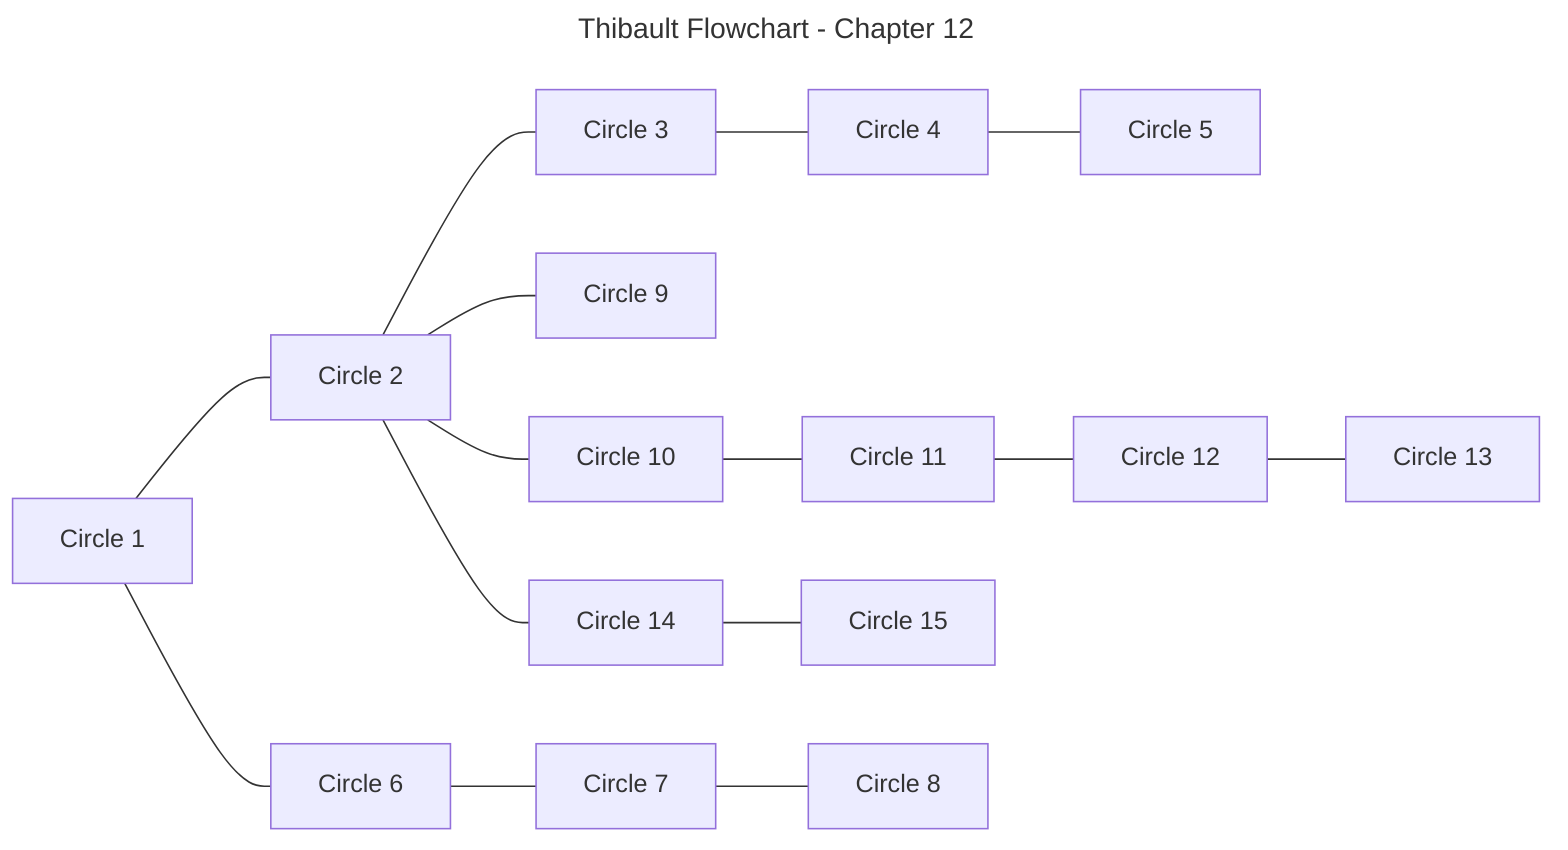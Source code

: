 ---
title: Thibault Flowchart - Chapter 12
config:
  layout: dagre
  flowchart:
    htmlLabels: false
---
flowchart LR
	%% Nodes
	B1_T12_C01["Circle 1"]
	B1_T12_C02["Circle 2"]
	B1_T12_C03["Circle 3"]
	B1_T12_C04["Circle 4"]
	B1_T12_C05["Circle 5"]
	B1_T12_C06["Circle 6"]
	B1_T12_C07["Circle 7"]
	B1_T12_C08["Circle 8"]
	B1_T12_C09["Circle 9"]
	B1_T12_C10["Circle 10"]
	B1_T12_C11["Circle 11"]
	B1_T12_C12["Circle 12"]
	B1_T12_C13["Circle 13"]
	B1_T12_C14["Circle 14"]
	B1_T12_C15["Circle 15"]

    %% Edges
	B1_T12_C01 --- B1_T12_C02
	B1_T12_C02 --- B1_T12_C03
	B1_T12_C03 --- B1_T12_C04
	B1_T12_C04 --- B1_T12_C05
	B1_T12_C01 --- B1_T12_C06
	B1_T12_C06 --- B1_T12_C07
	B1_T12_C07 --- B1_T12_C08
	B1_T12_C02 --- B1_T12_C09
	B1_T12_C02 --- B1_T12_C10
	B1_T12_C10 --- B1_T12_C11
	B1_T12_C11 --- B1_T12_C12
	B1_T12_C12 --- B1_T12_C13
	B1_T12_C02 --- B1_T12_C14
	B1_T12_C14 --- B1_T12_C15